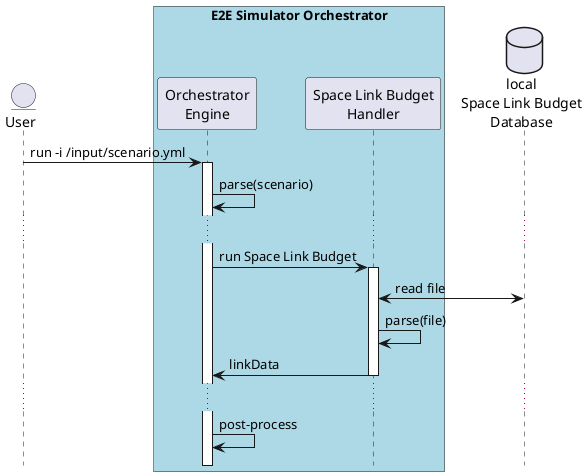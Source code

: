 @startuml
hide footbox
!pragma teoz true

entity "User" as u

box "E2E Simulator Orchestrator" #LightBlue
participant "Orchestrator\nEngine" as orch
participant "Space Link Budget\nHandler" as hndl
end box

database "local\nSpace Link Budget\nDatabase" as srv

u -> orch: run -i /input/scenario.yml
activate orch
orch -> orch: parse(scenario)
...
orch -> hndl: run Space Link Budget
activate hndl
hndl <-> srv: read file
hndl -> hndl: parse(file)
hndl -> orch: linkData
deactivate hndl
...
orch -> orch: post-process


@enduml